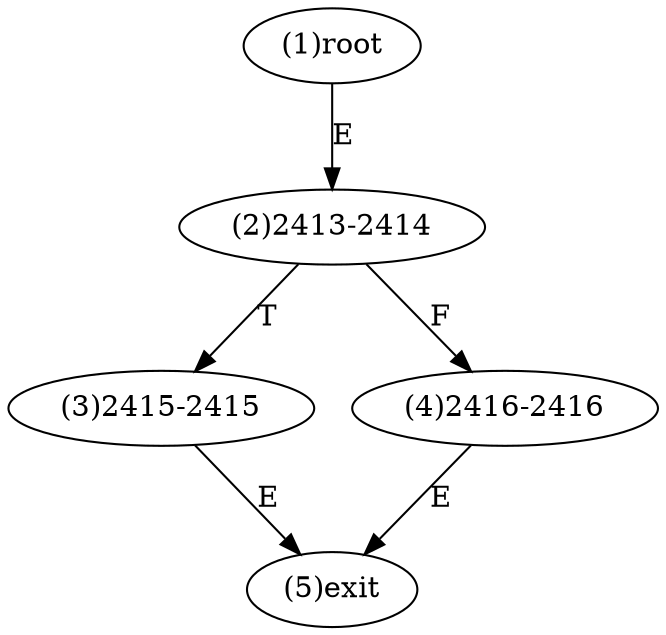 digraph "" { 
1[ label="(1)root"];
2[ label="(2)2413-2414"];
3[ label="(3)2415-2415"];
4[ label="(4)2416-2416"];
5[ label="(5)exit"];
1->2[ label="E"];
2->4[ label="F"];
2->3[ label="T"];
3->5[ label="E"];
4->5[ label="E"];
}